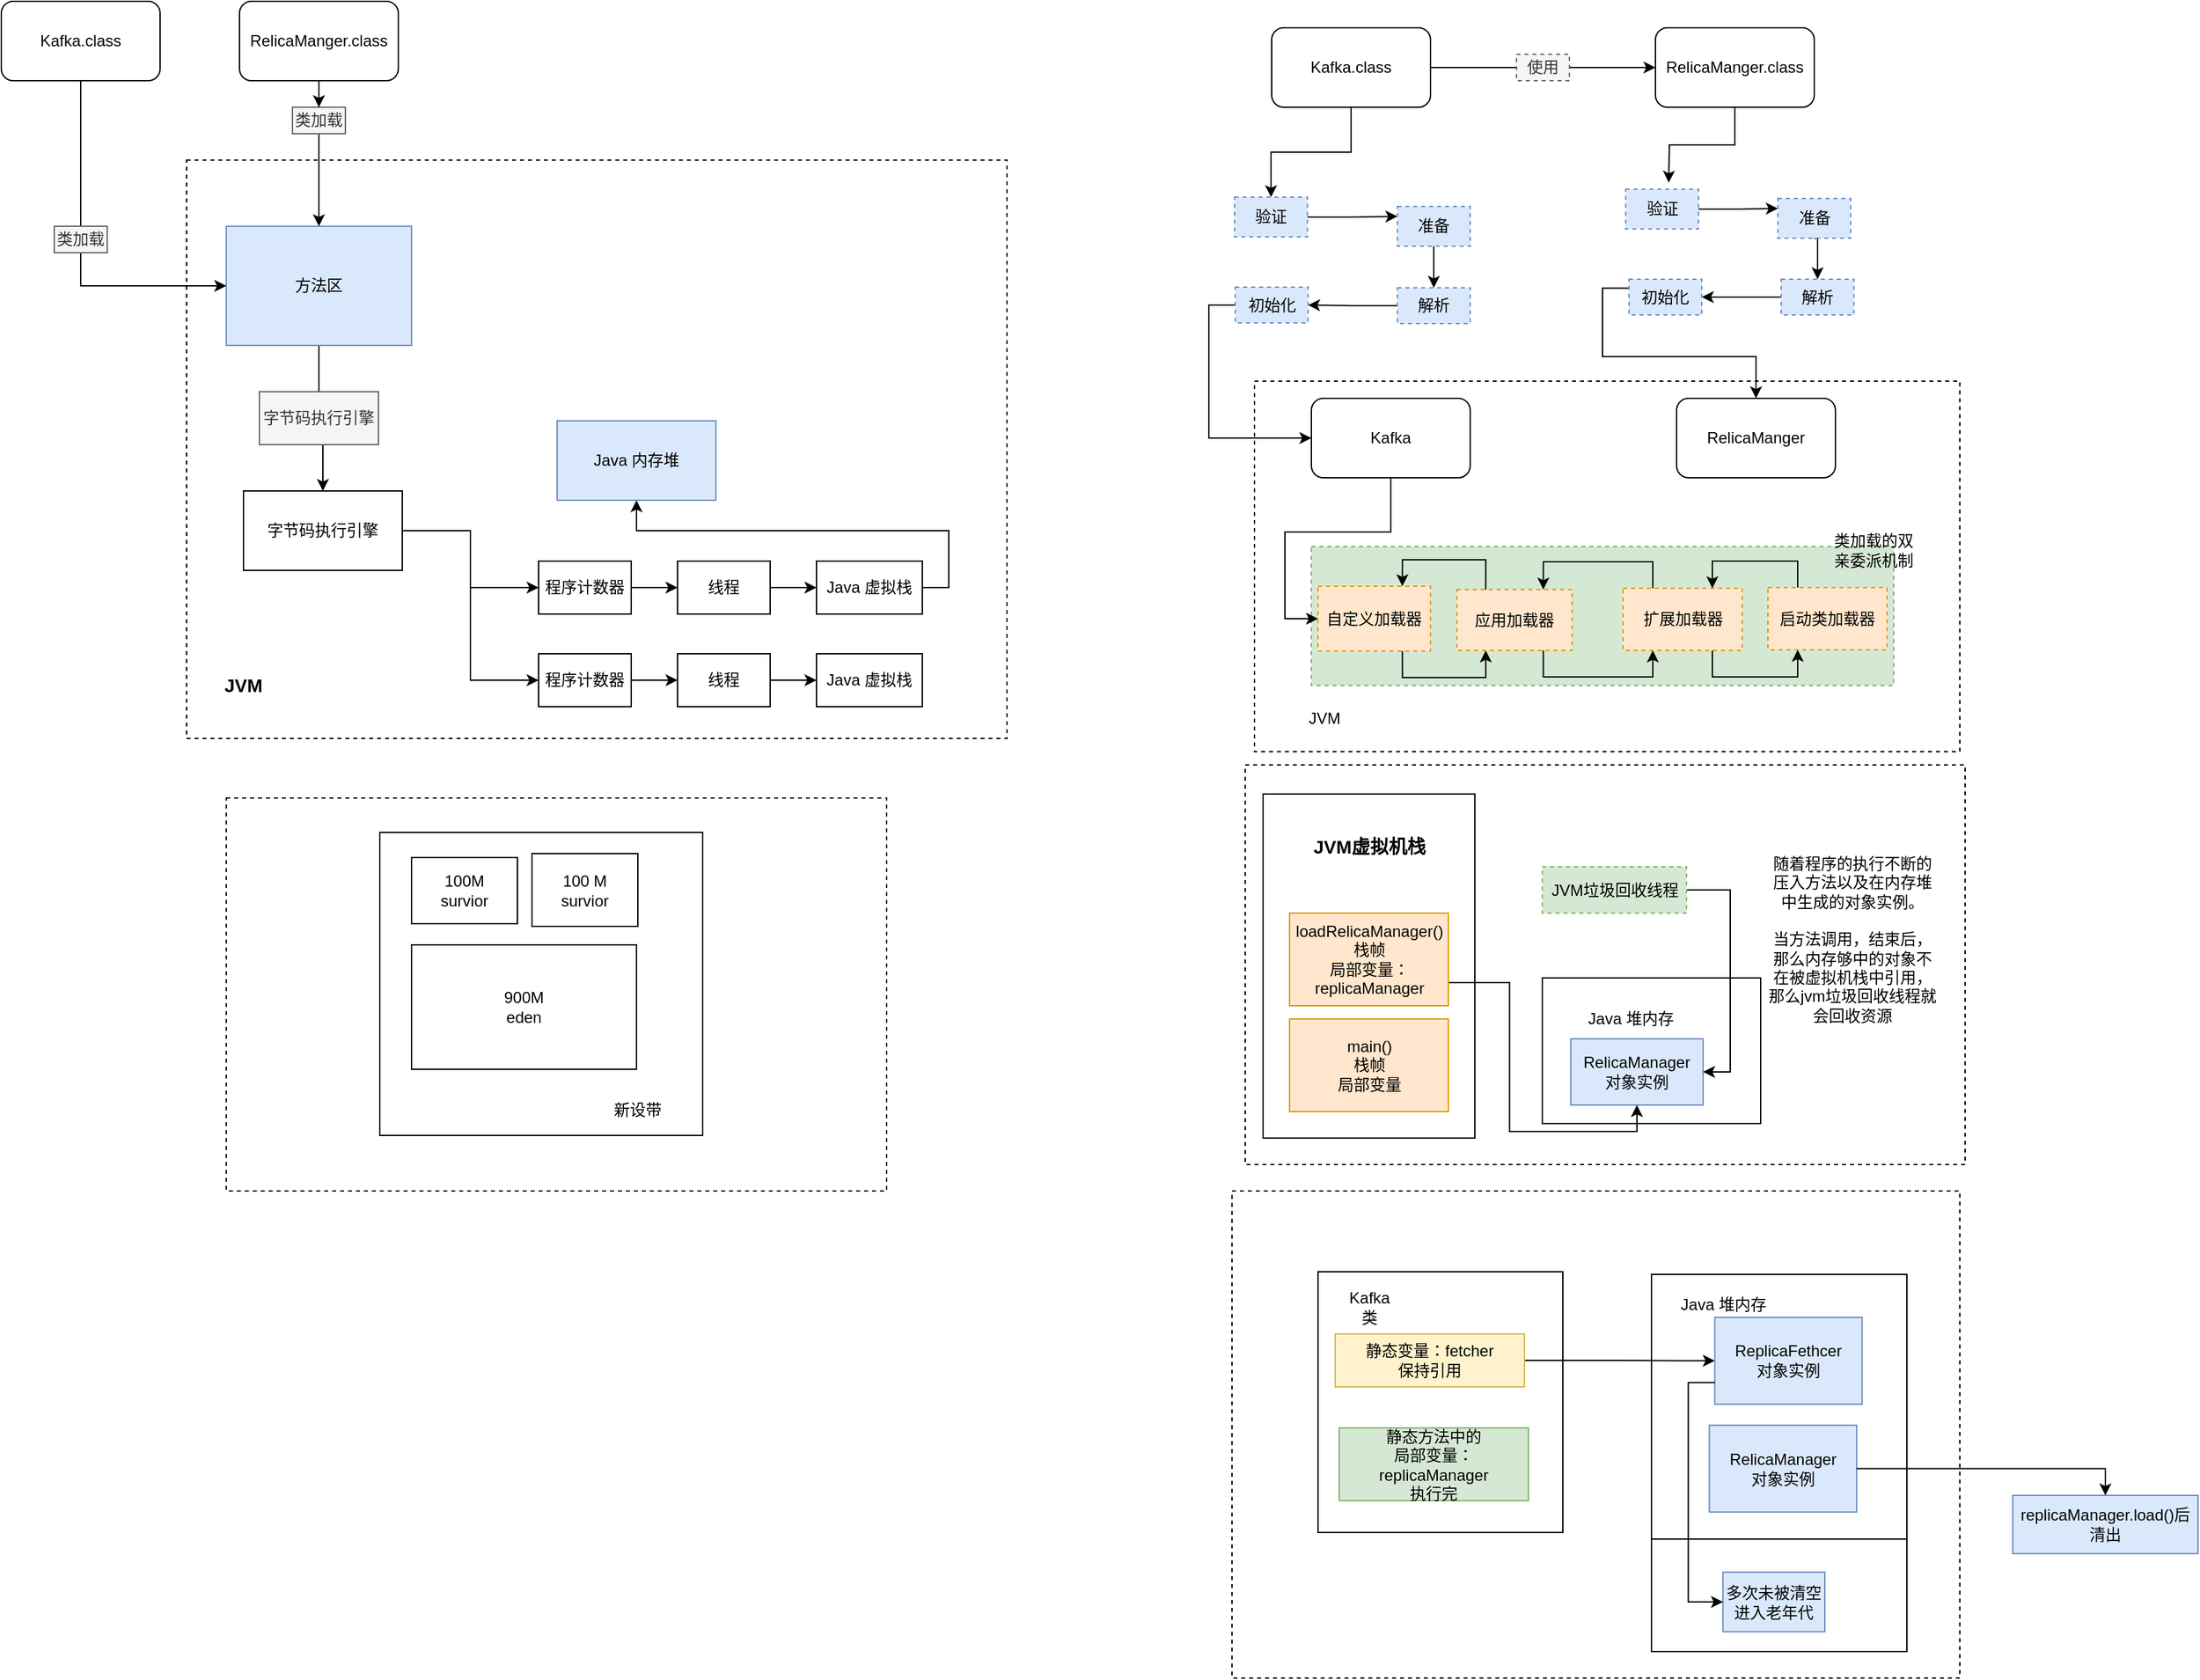 <mxfile pages="1" version="11.2.8" type="github"><diagram id="nuV3YyBKfKA6NCvVvVBF" name="Page-1"><mxGraphModel dx="935" dy="414" grid="1" gridSize="10" guides="1" tooltips="1" connect="1" arrows="1" fold="1" page="1" pageScale="1" pageWidth="827" pageHeight="1169" math="0" shadow="0"><root><mxCell id="0"/><mxCell id="1" parent="0"/><mxCell id="VSedIIYDRr0U9vCoaXdL-1" value="" style="rounded=0;whiteSpace=wrap;html=1;dashed=1;" vertex="1" parent="1"><mxGeometry x="980" y="962" width="550" height="368" as="geometry"/></mxCell><mxCell id="VSedIIYDRr0U9vCoaXdL-6" value="" style="rounded=0;whiteSpace=wrap;html=1;" vertex="1" parent="1"><mxGeometry x="1297" y="1025" width="193" height="200" as="geometry"/></mxCell><mxCell id="VSedIIYDRr0U9vCoaXdL-3" value="" style="rounded=0;whiteSpace=wrap;html=1;" vertex="1" parent="1"><mxGeometry x="1045" y="1023" width="185" height="197" as="geometry"/></mxCell><mxCell id="mIoYykTNzgDF6xmG_wsZ-85" value="" style="rounded=0;whiteSpace=wrap;html=1;dashed=1;" parent="1" vertex="1"><mxGeometry x="997" y="350" width="533" height="280" as="geometry"/></mxCell><mxCell id="mIoYykTNzgDF6xmG_wsZ-105" value="" style="rounded=0;whiteSpace=wrap;html=1;dashed=1;fillColor=#d5e8d4;strokeColor=#82b366;" parent="1" vertex="1"><mxGeometry x="1040" y="475" width="440" height="105" as="geometry"/></mxCell><mxCell id="mIoYykTNzgDF6xmG_wsZ-65" style="edgeStyle=orthogonalEdgeStyle;rounded=0;orthogonalLoop=1;jettySize=auto;html=1;exitX=1;exitY=0.5;exitDx=0;exitDy=0;" parent="1" source="mIoYykTNzgDF6xmG_wsZ-54" target="mIoYykTNzgDF6xmG_wsZ-55" edge="1"><mxGeometry relative="1" as="geometry"/></mxCell><mxCell id="mIoYykTNzgDF6xmG_wsZ-37" value="" style="rounded=0;whiteSpace=wrap;html=1;dashed=1;" parent="1" vertex="1"><mxGeometry x="990" y="640" width="544" height="302" as="geometry"/></mxCell><mxCell id="mIoYykTNzgDF6xmG_wsZ-43" value="" style="group" parent="1" vertex="1" connectable="0"><mxGeometry x="1213.5" y="802" width="165" height="110" as="geometry"/></mxCell><mxCell id="mIoYykTNzgDF6xmG_wsZ-34" value="" style="rounded=0;whiteSpace=wrap;html=1;" parent="mIoYykTNzgDF6xmG_wsZ-43" vertex="1"><mxGeometry x="1" y="-1" width="165" height="110" as="geometry"/></mxCell><mxCell id="mIoYykTNzgDF6xmG_wsZ-35" value="Java 堆内存" style="text;html=1;strokeColor=none;fillColor=none;align=center;verticalAlign=middle;whiteSpace=wrap;rounded=0;" parent="mIoYykTNzgDF6xmG_wsZ-43" vertex="1"><mxGeometry x="30" y="20" width="75" height="20" as="geometry"/></mxCell><mxCell id="mIoYykTNzgDF6xmG_wsZ-36" value="RelicaManager&lt;br&gt;对象实例" style="text;html=1;strokeColor=#6c8ebf;fillColor=#dae8fc;align=center;verticalAlign=middle;whiteSpace=wrap;rounded=0;" parent="mIoYykTNzgDF6xmG_wsZ-43" vertex="1"><mxGeometry x="22.5" y="45" width="100" height="50" as="geometry"/></mxCell><mxCell id="mIoYykTNzgDF6xmG_wsZ-1" value="" style="rounded=0;whiteSpace=wrap;html=1;dashed=1;" parent="1" vertex="1"><mxGeometry x="190" y="183" width="620" height="437" as="geometry"/></mxCell><mxCell id="mIoYykTNzgDF6xmG_wsZ-2" value="&lt;b&gt;&lt;font style=&quot;font-size: 14px&quot;&gt;JVM&lt;/font&gt;&lt;/b&gt;" style="text;html=1;strokeColor=none;fillColor=none;align=center;verticalAlign=middle;whiteSpace=wrap;rounded=0;" parent="1" vertex="1"><mxGeometry x="208" y="565" width="50" height="30" as="geometry"/></mxCell><mxCell id="mIoYykTNzgDF6xmG_wsZ-22" style="edgeStyle=orthogonalEdgeStyle;rounded=0;orthogonalLoop=1;jettySize=auto;html=1;exitX=0.5;exitY=1;exitDx=0;exitDy=0;entryX=0.5;entryY=0;entryDx=0;entryDy=0;" parent="1" source="mIoYykTNzgDF6xmG_wsZ-3" target="mIoYykTNzgDF6xmG_wsZ-4" edge="1"><mxGeometry relative="1" as="geometry"/></mxCell><mxCell id="mIoYykTNzgDF6xmG_wsZ-3" value="方法区" style="rounded=0;whiteSpace=wrap;html=1;fillColor=#dae8fc;strokeColor=#6c8ebf;" parent="1" vertex="1"><mxGeometry x="220" y="233" width="140" height="90" as="geometry"/></mxCell><mxCell id="mIoYykTNzgDF6xmG_wsZ-23" style="edgeStyle=orthogonalEdgeStyle;rounded=0;orthogonalLoop=1;jettySize=auto;html=1;exitX=1;exitY=0.5;exitDx=0;exitDy=0;entryX=0;entryY=0.5;entryDx=0;entryDy=0;" parent="1" source="mIoYykTNzgDF6xmG_wsZ-4" target="mIoYykTNzgDF6xmG_wsZ-5" edge="1"><mxGeometry relative="1" as="geometry"/></mxCell><mxCell id="mIoYykTNzgDF6xmG_wsZ-24" style="edgeStyle=orthogonalEdgeStyle;rounded=0;orthogonalLoop=1;jettySize=auto;html=1;exitX=1;exitY=0.5;exitDx=0;exitDy=0;entryX=0;entryY=0.5;entryDx=0;entryDy=0;" parent="1" source="mIoYykTNzgDF6xmG_wsZ-4" target="mIoYykTNzgDF6xmG_wsZ-6" edge="1"><mxGeometry relative="1" as="geometry"/></mxCell><mxCell id="mIoYykTNzgDF6xmG_wsZ-4" value="字节码执行引擎" style="rounded=0;whiteSpace=wrap;html=1;" parent="1" vertex="1"><mxGeometry x="233" y="433" width="120" height="60" as="geometry"/></mxCell><mxCell id="mIoYykTNzgDF6xmG_wsZ-25" style="edgeStyle=orthogonalEdgeStyle;rounded=0;orthogonalLoop=1;jettySize=auto;html=1;exitX=1;exitY=0.5;exitDx=0;exitDy=0;entryX=0;entryY=0.5;entryDx=0;entryDy=0;" parent="1" source="mIoYykTNzgDF6xmG_wsZ-5" target="mIoYykTNzgDF6xmG_wsZ-7" edge="1"><mxGeometry relative="1" as="geometry"/></mxCell><mxCell id="mIoYykTNzgDF6xmG_wsZ-5" value="程序计数器" style="rounded=0;whiteSpace=wrap;html=1;" parent="1" vertex="1"><mxGeometry x="456" y="486" width="70" height="40" as="geometry"/></mxCell><mxCell id="mIoYykTNzgDF6xmG_wsZ-27" style="edgeStyle=orthogonalEdgeStyle;rounded=0;orthogonalLoop=1;jettySize=auto;html=1;exitX=1;exitY=0.5;exitDx=0;exitDy=0;entryX=0;entryY=0.5;entryDx=0;entryDy=0;" parent="1" source="mIoYykTNzgDF6xmG_wsZ-6" target="mIoYykTNzgDF6xmG_wsZ-9" edge="1"><mxGeometry relative="1" as="geometry"/></mxCell><mxCell id="mIoYykTNzgDF6xmG_wsZ-6" value="程序计数器" style="rounded=0;whiteSpace=wrap;html=1;" parent="1" vertex="1"><mxGeometry x="456" y="556" width="70" height="40" as="geometry"/></mxCell><mxCell id="mIoYykTNzgDF6xmG_wsZ-26" style="edgeStyle=orthogonalEdgeStyle;rounded=0;orthogonalLoop=1;jettySize=auto;html=1;exitX=1;exitY=0.5;exitDx=0;exitDy=0;entryX=0;entryY=0.5;entryDx=0;entryDy=0;" parent="1" source="mIoYykTNzgDF6xmG_wsZ-7" target="mIoYykTNzgDF6xmG_wsZ-8" edge="1"><mxGeometry relative="1" as="geometry"/></mxCell><mxCell id="mIoYykTNzgDF6xmG_wsZ-7" value="线程" style="rounded=0;whiteSpace=wrap;html=1;" parent="1" vertex="1"><mxGeometry x="561" y="486" width="70" height="40" as="geometry"/></mxCell><mxCell id="mIoYykTNzgDF6xmG_wsZ-29" style="edgeStyle=orthogonalEdgeStyle;rounded=0;orthogonalLoop=1;jettySize=auto;html=1;exitX=1;exitY=0.5;exitDx=0;exitDy=0;entryX=0.5;entryY=1;entryDx=0;entryDy=0;" parent="1" source="mIoYykTNzgDF6xmG_wsZ-8" target="mIoYykTNzgDF6xmG_wsZ-11" edge="1"><mxGeometry relative="1" as="geometry"/></mxCell><mxCell id="mIoYykTNzgDF6xmG_wsZ-8" value="Java 虚拟栈" style="rounded=0;whiteSpace=wrap;html=1;" parent="1" vertex="1"><mxGeometry x="666" y="486" width="80" height="40" as="geometry"/></mxCell><mxCell id="mIoYykTNzgDF6xmG_wsZ-28" style="edgeStyle=orthogonalEdgeStyle;rounded=0;orthogonalLoop=1;jettySize=auto;html=1;exitX=1;exitY=0.5;exitDx=0;exitDy=0;entryX=0;entryY=0.5;entryDx=0;entryDy=0;" parent="1" source="mIoYykTNzgDF6xmG_wsZ-9" target="mIoYykTNzgDF6xmG_wsZ-10" edge="1"><mxGeometry relative="1" as="geometry"/></mxCell><mxCell id="mIoYykTNzgDF6xmG_wsZ-9" value="线程" style="rounded=0;whiteSpace=wrap;html=1;" parent="1" vertex="1"><mxGeometry x="561" y="556" width="70" height="40" as="geometry"/></mxCell><mxCell id="mIoYykTNzgDF6xmG_wsZ-10" value="Java 虚拟栈" style="rounded=0;whiteSpace=wrap;html=1;" parent="1" vertex="1"><mxGeometry x="666" y="556" width="80" height="40" as="geometry"/></mxCell><mxCell id="mIoYykTNzgDF6xmG_wsZ-11" value="Java 内存堆" style="rounded=0;whiteSpace=wrap;html=1;fillColor=#dae8fc;strokeColor=#6c8ebf;" parent="1" vertex="1"><mxGeometry x="470" y="380" width="120" height="60" as="geometry"/></mxCell><mxCell id="mIoYykTNzgDF6xmG_wsZ-14" style="edgeStyle=orthogonalEdgeStyle;rounded=0;orthogonalLoop=1;jettySize=auto;html=1;exitX=0.5;exitY=1;exitDx=0;exitDy=0;entryX=0;entryY=0.5;entryDx=0;entryDy=0;" parent="1" source="mIoYykTNzgDF6xmG_wsZ-12" target="mIoYykTNzgDF6xmG_wsZ-3" edge="1"><mxGeometry relative="1" as="geometry"/></mxCell><mxCell id="mIoYykTNzgDF6xmG_wsZ-12" value="Kafka.class" style="rounded=1;whiteSpace=wrap;html=1;" parent="1" vertex="1"><mxGeometry x="50" y="63" width="120" height="60" as="geometry"/></mxCell><mxCell id="mIoYykTNzgDF6xmG_wsZ-15" style="edgeStyle=orthogonalEdgeStyle;rounded=0;orthogonalLoop=1;jettySize=auto;html=1;exitX=0.5;exitY=1;exitDx=0;exitDy=0;" parent="1" source="mIoYykTNzgDF6xmG_wsZ-18" target="mIoYykTNzgDF6xmG_wsZ-3" edge="1"><mxGeometry relative="1" as="geometry"/></mxCell><mxCell id="mIoYykTNzgDF6xmG_wsZ-13" value="RelicaManger.class" style="rounded=1;whiteSpace=wrap;html=1;" parent="1" vertex="1"><mxGeometry x="230" y="63" width="120" height="60" as="geometry"/></mxCell><mxCell id="mIoYykTNzgDF6xmG_wsZ-17" value="类加载" style="text;html=1;align=center;verticalAlign=middle;whiteSpace=wrap;rounded=0;fillColor=#f5f5f5;strokeColor=#666666;fontColor=#333333;" parent="1" vertex="1"><mxGeometry x="90" y="233" width="40" height="20" as="geometry"/></mxCell><mxCell id="mIoYykTNzgDF6xmG_wsZ-18" value="类加载" style="text;html=1;align=center;verticalAlign=middle;whiteSpace=wrap;rounded=0;fillColor=#f5f5f5;strokeColor=#666666;fontColor=#333333;" parent="1" vertex="1"><mxGeometry x="270" y="143" width="40" height="20" as="geometry"/></mxCell><mxCell id="mIoYykTNzgDF6xmG_wsZ-20" style="edgeStyle=orthogonalEdgeStyle;rounded=0;orthogonalLoop=1;jettySize=auto;html=1;exitX=0.5;exitY=1;exitDx=0;exitDy=0;" parent="1" source="mIoYykTNzgDF6xmG_wsZ-13" target="mIoYykTNzgDF6xmG_wsZ-18" edge="1"><mxGeometry relative="1" as="geometry"><mxPoint x="290" y="123" as="sourcePoint"/><mxPoint x="290" y="233" as="targetPoint"/></mxGeometry></mxCell><mxCell id="mIoYykTNzgDF6xmG_wsZ-21" value="字节码执行引擎" style="text;html=1;strokeColor=#666666;fillColor=#f5f5f5;align=center;verticalAlign=middle;whiteSpace=wrap;rounded=0;fontColor=#333333;" parent="1" vertex="1"><mxGeometry x="245" y="358" width="90" height="40" as="geometry"/></mxCell><mxCell id="mIoYykTNzgDF6xmG_wsZ-31" value="" style="rounded=0;whiteSpace=wrap;html=1;" parent="1" vertex="1"><mxGeometry x="1003.5" y="662" width="160" height="260" as="geometry"/></mxCell><mxCell id="mIoYykTNzgDF6xmG_wsZ-39" style="edgeStyle=orthogonalEdgeStyle;rounded=0;orthogonalLoop=1;jettySize=auto;html=1;exitX=1;exitY=0.75;exitDx=0;exitDy=0;entryX=0.5;entryY=1;entryDx=0;entryDy=0;" parent="1" source="mIoYykTNzgDF6xmG_wsZ-32" target="mIoYykTNzgDF6xmG_wsZ-36" edge="1"><mxGeometry relative="1" as="geometry"/></mxCell><mxCell id="mIoYykTNzgDF6xmG_wsZ-32" value="loadRelicaManager()&lt;br&gt;栈帧&lt;br&gt;局部变量：replicaManager" style="text;html=1;strokeColor=#d79b00;fillColor=#ffe6cc;align=center;verticalAlign=middle;whiteSpace=wrap;rounded=0;" parent="1" vertex="1"><mxGeometry x="1023.5" y="752" width="120" height="70" as="geometry"/></mxCell><mxCell id="mIoYykTNzgDF6xmG_wsZ-33" value="main()&lt;br&gt;栈帧&lt;br&gt;局部变量" style="text;html=1;strokeColor=#d79b00;fillColor=#ffe6cc;align=center;verticalAlign=middle;whiteSpace=wrap;rounded=0;" parent="1" vertex="1"><mxGeometry x="1023.5" y="832" width="120" height="70" as="geometry"/></mxCell><mxCell id="mIoYykTNzgDF6xmG_wsZ-46" style="edgeStyle=orthogonalEdgeStyle;rounded=0;orthogonalLoop=1;jettySize=auto;html=1;entryX=1;entryY=0.5;entryDx=0;entryDy=0;" parent="1" source="mIoYykTNzgDF6xmG_wsZ-44" target="mIoYykTNzgDF6xmG_wsZ-36" edge="1"><mxGeometry relative="1" as="geometry"><Array as="points"><mxPoint x="1356.5" y="735"/><mxPoint x="1356.5" y="872"/></Array></mxGeometry></mxCell><mxCell id="mIoYykTNzgDF6xmG_wsZ-44" value="JVM垃圾回收线程" style="text;html=1;strokeColor=#82b366;fillColor=#d5e8d4;align=center;verticalAlign=middle;whiteSpace=wrap;rounded=0;dashed=1;" parent="1" vertex="1"><mxGeometry x="1214.5" y="717" width="109" height="35" as="geometry"/></mxCell><mxCell id="mIoYykTNzgDF6xmG_wsZ-49" value="随着程序的执行不断的压入方法以及在内存堆中生成的对象实例。&lt;br&gt;&lt;br&gt;当方法调用，结束后，那么内存够中的对象不在被虚拟机栈中引用，那么jvm垃圾回收线程就会回收资源" style="text;html=1;strokeColor=none;fillColor=none;align=center;verticalAlign=middle;whiteSpace=wrap;rounded=0;dashed=1;" parent="1" vertex="1"><mxGeometry x="1383.5" y="682" width="130" height="180" as="geometry"/></mxCell><mxCell id="mIoYykTNzgDF6xmG_wsZ-52" value="&lt;b&gt;&lt;font style=&quot;font-size: 14px&quot;&gt;JVM虚拟机栈&lt;/font&gt;&lt;/b&gt;" style="text;html=1;strokeColor=none;fillColor=none;align=center;verticalAlign=middle;whiteSpace=wrap;rounded=0;dashed=1;" parent="1" vertex="1"><mxGeometry x="1038.5" y="684.5" width="90" height="35" as="geometry"/></mxCell><mxCell id="mIoYykTNzgDF6xmG_wsZ-67" style="edgeStyle=orthogonalEdgeStyle;rounded=0;orthogonalLoop=1;jettySize=auto;html=1;exitX=0.5;exitY=1;exitDx=0;exitDy=0;entryX=0.5;entryY=0;entryDx=0;entryDy=0;" parent="1" source="mIoYykTNzgDF6xmG_wsZ-54" target="mIoYykTNzgDF6xmG_wsZ-57" edge="1"><mxGeometry relative="1" as="geometry"/></mxCell><mxCell id="mIoYykTNzgDF6xmG_wsZ-54" value="Kafka.class" style="rounded=1;whiteSpace=wrap;html=1;" parent="1" vertex="1"><mxGeometry x="1010" y="83" width="120" height="60" as="geometry"/></mxCell><mxCell id="mIoYykTNzgDF6xmG_wsZ-84" style="edgeStyle=orthogonalEdgeStyle;rounded=0;orthogonalLoop=1;jettySize=auto;html=1;exitX=0.5;exitY=1;exitDx=0;exitDy=0;" parent="1" source="mIoYykTNzgDF6xmG_wsZ-55" edge="1"><mxGeometry relative="1" as="geometry"><mxPoint x="1310" y="200" as="targetPoint"/></mxGeometry></mxCell><mxCell id="mIoYykTNzgDF6xmG_wsZ-55" value="RelicaManger.class" style="rounded=1;whiteSpace=wrap;html=1;" parent="1" vertex="1"><mxGeometry x="1300" y="83" width="120" height="60" as="geometry"/></mxCell><mxCell id="mIoYykTNzgDF6xmG_wsZ-69" style="edgeStyle=orthogonalEdgeStyle;rounded=0;orthogonalLoop=1;jettySize=auto;html=1;exitX=1;exitY=0.5;exitDx=0;exitDy=0;entryX=0;entryY=0.25;entryDx=0;entryDy=0;" parent="1" source="mIoYykTNzgDF6xmG_wsZ-57" target="mIoYykTNzgDF6xmG_wsZ-61" edge="1"><mxGeometry relative="1" as="geometry"/></mxCell><mxCell id="mIoYykTNzgDF6xmG_wsZ-57" value="验证" style="text;html=1;strokeColor=#6c8ebf;fillColor=#dae8fc;align=center;verticalAlign=middle;whiteSpace=wrap;rounded=0;dashed=1;" parent="1" vertex="1"><mxGeometry x="982" y="211" width="55" height="30" as="geometry"/></mxCell><mxCell id="mIoYykTNzgDF6xmG_wsZ-70" style="edgeStyle=orthogonalEdgeStyle;rounded=0;orthogonalLoop=1;jettySize=auto;html=1;exitX=0.5;exitY=1;exitDx=0;exitDy=0;entryX=0.5;entryY=0;entryDx=0;entryDy=0;" parent="1" source="mIoYykTNzgDF6xmG_wsZ-61" target="mIoYykTNzgDF6xmG_wsZ-62" edge="1"><mxGeometry relative="1" as="geometry"/></mxCell><mxCell id="mIoYykTNzgDF6xmG_wsZ-61" value="准备" style="text;html=1;strokeColor=#6c8ebf;fillColor=#dae8fc;align=center;verticalAlign=middle;whiteSpace=wrap;rounded=0;dashed=1;" parent="1" vertex="1"><mxGeometry x="1105" y="218" width="55" height="30" as="geometry"/></mxCell><mxCell id="mIoYykTNzgDF6xmG_wsZ-73" style="edgeStyle=orthogonalEdgeStyle;rounded=0;orthogonalLoop=1;jettySize=auto;html=1;exitX=0;exitY=0.5;exitDx=0;exitDy=0;" parent="1" source="mIoYykTNzgDF6xmG_wsZ-62" target="mIoYykTNzgDF6xmG_wsZ-63" edge="1"><mxGeometry relative="1" as="geometry"/></mxCell><mxCell id="mIoYykTNzgDF6xmG_wsZ-62" value="解析" style="text;html=1;strokeColor=#6c8ebf;fillColor=#dae8fc;align=center;verticalAlign=middle;whiteSpace=wrap;rounded=0;dashed=1;" parent="1" vertex="1"><mxGeometry x="1105" y="279.5" width="55" height="27" as="geometry"/></mxCell><mxCell id="mIoYykTNzgDF6xmG_wsZ-89" style="edgeStyle=orthogonalEdgeStyle;rounded=0;orthogonalLoop=1;jettySize=auto;html=1;exitX=0;exitY=0.5;exitDx=0;exitDy=0;entryX=0;entryY=0.5;entryDx=0;entryDy=0;" parent="1" source="mIoYykTNzgDF6xmG_wsZ-63" target="mIoYykTNzgDF6xmG_wsZ-87" edge="1"><mxGeometry relative="1" as="geometry"><mxPoint x="1030" y="380" as="targetPoint"/></mxGeometry></mxCell><mxCell id="mIoYykTNzgDF6xmG_wsZ-63" value="初始化" style="text;html=1;strokeColor=#6c8ebf;fillColor=#dae8fc;align=center;verticalAlign=middle;whiteSpace=wrap;rounded=0;dashed=1;" parent="1" vertex="1"><mxGeometry x="982.5" y="279" width="55" height="27" as="geometry"/></mxCell><mxCell id="mIoYykTNzgDF6xmG_wsZ-64" value="使用" style="text;html=1;align=center;verticalAlign=middle;whiteSpace=wrap;rounded=0;dashed=1;fillColor=#f5f5f5;strokeColor=#666666;fontColor=#333333;" parent="1" vertex="1"><mxGeometry x="1195" y="103" width="40" height="20" as="geometry"/></mxCell><mxCell id="mIoYykTNzgDF6xmG_wsZ-77" style="edgeStyle=orthogonalEdgeStyle;rounded=0;orthogonalLoop=1;jettySize=auto;html=1;exitX=1;exitY=0.5;exitDx=0;exitDy=0;entryX=0;entryY=0.25;entryDx=0;entryDy=0;" parent="1" source="mIoYykTNzgDF6xmG_wsZ-78" target="mIoYykTNzgDF6xmG_wsZ-80" edge="1"><mxGeometry relative="1" as="geometry"/></mxCell><mxCell id="mIoYykTNzgDF6xmG_wsZ-78" value="验证" style="text;html=1;strokeColor=#6c8ebf;fillColor=#dae8fc;align=center;verticalAlign=middle;whiteSpace=wrap;rounded=0;dashed=1;" parent="1" vertex="1"><mxGeometry x="1277.5" y="205" width="55" height="30" as="geometry"/></mxCell><mxCell id="mIoYykTNzgDF6xmG_wsZ-79" style="edgeStyle=orthogonalEdgeStyle;rounded=0;orthogonalLoop=1;jettySize=auto;html=1;exitX=0.5;exitY=1;exitDx=0;exitDy=0;entryX=0.5;entryY=0;entryDx=0;entryDy=0;" parent="1" source="mIoYykTNzgDF6xmG_wsZ-80" target="mIoYykTNzgDF6xmG_wsZ-82" edge="1"><mxGeometry relative="1" as="geometry"/></mxCell><mxCell id="mIoYykTNzgDF6xmG_wsZ-80" value="准备" style="text;html=1;strokeColor=#6c8ebf;fillColor=#dae8fc;align=center;verticalAlign=middle;whiteSpace=wrap;rounded=0;dashed=1;" parent="1" vertex="1"><mxGeometry x="1392.5" y="212" width="55" height="30" as="geometry"/></mxCell><mxCell id="mIoYykTNzgDF6xmG_wsZ-81" style="edgeStyle=orthogonalEdgeStyle;rounded=0;orthogonalLoop=1;jettySize=auto;html=1;exitX=0;exitY=0.5;exitDx=0;exitDy=0;" parent="1" source="mIoYykTNzgDF6xmG_wsZ-82" target="mIoYykTNzgDF6xmG_wsZ-83" edge="1"><mxGeometry relative="1" as="geometry"/></mxCell><mxCell id="mIoYykTNzgDF6xmG_wsZ-82" value="解析" style="text;html=1;strokeColor=#6c8ebf;fillColor=#dae8fc;align=center;verticalAlign=middle;whiteSpace=wrap;rounded=0;dashed=1;" parent="1" vertex="1"><mxGeometry x="1395" y="273" width="55" height="27" as="geometry"/></mxCell><mxCell id="mIoYykTNzgDF6xmG_wsZ-90" style="edgeStyle=orthogonalEdgeStyle;rounded=0;orthogonalLoop=1;jettySize=auto;html=1;exitX=0;exitY=0.25;exitDx=0;exitDy=0;" parent="1" source="mIoYykTNzgDF6xmG_wsZ-83" target="mIoYykTNzgDF6xmG_wsZ-88" edge="1"><mxGeometry relative="1" as="geometry"/></mxCell><mxCell id="mIoYykTNzgDF6xmG_wsZ-83" value="初始化" style="text;html=1;strokeColor=#6c8ebf;fillColor=#dae8fc;align=center;verticalAlign=middle;whiteSpace=wrap;rounded=0;dashed=1;" parent="1" vertex="1"><mxGeometry x="1280" y="273" width="55" height="27" as="geometry"/></mxCell><mxCell id="mIoYykTNzgDF6xmG_wsZ-97" style="edgeStyle=orthogonalEdgeStyle;rounded=0;orthogonalLoop=1;jettySize=auto;html=1;exitX=0.5;exitY=1;exitDx=0;exitDy=0;entryX=0;entryY=0.5;entryDx=0;entryDy=0;" parent="1" source="mIoYykTNzgDF6xmG_wsZ-87" target="mIoYykTNzgDF6xmG_wsZ-91" edge="1"><mxGeometry relative="1" as="geometry"/></mxCell><mxCell id="mIoYykTNzgDF6xmG_wsZ-87" value="Kafka" style="rounded=1;whiteSpace=wrap;html=1;" parent="1" vertex="1"><mxGeometry x="1040" y="363" width="120" height="60" as="geometry"/></mxCell><mxCell id="mIoYykTNzgDF6xmG_wsZ-88" value="RelicaManger" style="rounded=1;whiteSpace=wrap;html=1;" parent="1" vertex="1"><mxGeometry x="1316" y="363" width="120" height="60" as="geometry"/></mxCell><mxCell id="mIoYykTNzgDF6xmG_wsZ-99" style="edgeStyle=orthogonalEdgeStyle;rounded=0;orthogonalLoop=1;jettySize=auto;html=1;exitX=0.75;exitY=1;exitDx=0;exitDy=0;entryX=0.25;entryY=1;entryDx=0;entryDy=0;" parent="1" source="mIoYykTNzgDF6xmG_wsZ-91" target="mIoYykTNzgDF6xmG_wsZ-92" edge="1"><mxGeometry relative="1" as="geometry"/></mxCell><mxCell id="mIoYykTNzgDF6xmG_wsZ-91" value="自定义加载器" style="rounded=0;whiteSpace=wrap;html=1;dashed=1;fillColor=#ffe6cc;strokeColor=#d79b00;" parent="1" vertex="1"><mxGeometry x="1045" y="505" width="85" height="49" as="geometry"/></mxCell><mxCell id="mIoYykTNzgDF6xmG_wsZ-100" style="edgeStyle=orthogonalEdgeStyle;rounded=0;orthogonalLoop=1;jettySize=auto;html=1;exitX=0.75;exitY=1;exitDx=0;exitDy=0;entryX=0.25;entryY=1;entryDx=0;entryDy=0;" parent="1" source="mIoYykTNzgDF6xmG_wsZ-92" target="mIoYykTNzgDF6xmG_wsZ-93" edge="1"><mxGeometry relative="1" as="geometry"/></mxCell><mxCell id="mIoYykTNzgDF6xmG_wsZ-104" style="edgeStyle=orthogonalEdgeStyle;rounded=0;orthogonalLoop=1;jettySize=auto;html=1;exitX=0.25;exitY=0;exitDx=0;exitDy=0;entryX=0.75;entryY=0;entryDx=0;entryDy=0;" parent="1" source="mIoYykTNzgDF6xmG_wsZ-92" target="mIoYykTNzgDF6xmG_wsZ-91" edge="1"><mxGeometry relative="1" as="geometry"/></mxCell><mxCell id="mIoYykTNzgDF6xmG_wsZ-92" value="应用加载器" style="rounded=0;whiteSpace=wrap;html=1;dashed=1;fillColor=#ffe6cc;strokeColor=#d79b00;" parent="1" vertex="1"><mxGeometry x="1150" y="507.5" width="87" height="46" as="geometry"/></mxCell><mxCell id="mIoYykTNzgDF6xmG_wsZ-101" style="edgeStyle=orthogonalEdgeStyle;rounded=0;orthogonalLoop=1;jettySize=auto;html=1;exitX=0.75;exitY=1;exitDx=0;exitDy=0;entryX=0.25;entryY=1;entryDx=0;entryDy=0;" parent="1" source="mIoYykTNzgDF6xmG_wsZ-93" target="mIoYykTNzgDF6xmG_wsZ-94" edge="1"><mxGeometry relative="1" as="geometry"/></mxCell><mxCell id="mIoYykTNzgDF6xmG_wsZ-103" style="edgeStyle=orthogonalEdgeStyle;rounded=0;orthogonalLoop=1;jettySize=auto;html=1;exitX=0.25;exitY=0;exitDx=0;exitDy=0;entryX=0.75;entryY=0;entryDx=0;entryDy=0;" parent="1" source="mIoYykTNzgDF6xmG_wsZ-93" target="mIoYykTNzgDF6xmG_wsZ-92" edge="1"><mxGeometry relative="1" as="geometry"/></mxCell><mxCell id="mIoYykTNzgDF6xmG_wsZ-93" value="扩展加载器" style="rounded=0;whiteSpace=wrap;html=1;dashed=1;fillColor=#ffe6cc;strokeColor=#d79b00;" parent="1" vertex="1"><mxGeometry x="1275.5" y="506.5" width="90" height="47" as="geometry"/></mxCell><mxCell id="mIoYykTNzgDF6xmG_wsZ-102" style="edgeStyle=orthogonalEdgeStyle;rounded=0;orthogonalLoop=1;jettySize=auto;html=1;exitX=0.25;exitY=0;exitDx=0;exitDy=0;entryX=0.75;entryY=0;entryDx=0;entryDy=0;" parent="1" source="mIoYykTNzgDF6xmG_wsZ-94" target="mIoYykTNzgDF6xmG_wsZ-93" edge="1"><mxGeometry relative="1" as="geometry"/></mxCell><mxCell id="mIoYykTNzgDF6xmG_wsZ-94" value="启动类加载器" style="rounded=0;whiteSpace=wrap;html=1;dashed=1;fillColor=#ffe6cc;strokeColor=#d79b00;" parent="1" vertex="1"><mxGeometry x="1385" y="506" width="90" height="47" as="geometry"/></mxCell><mxCell id="mIoYykTNzgDF6xmG_wsZ-95" value="JVM" style="text;html=1;strokeColor=none;fillColor=none;align=center;verticalAlign=middle;whiteSpace=wrap;rounded=0;dashed=1;" parent="1" vertex="1"><mxGeometry x="1030" y="595" width="40" height="20" as="geometry"/></mxCell><mxCell id="mIoYykTNzgDF6xmG_wsZ-106" value="类加载的双亲委派机制" style="text;html=1;strokeColor=none;fillColor=none;align=center;verticalAlign=middle;whiteSpace=wrap;rounded=0;dashed=1;" parent="1" vertex="1"><mxGeometry x="1430" y="463" width="70" height="30" as="geometry"/></mxCell><mxCell id="VSedIIYDRr0U9vCoaXdL-12" style="edgeStyle=orthogonalEdgeStyle;rounded=0;orthogonalLoop=1;jettySize=auto;html=1;exitX=1;exitY=0.5;exitDx=0;exitDy=0;" edge="1" parent="1" source="VSedIIYDRr0U9vCoaXdL-2" target="VSedIIYDRr0U9vCoaXdL-9"><mxGeometry relative="1" as="geometry"/></mxCell><mxCell id="VSedIIYDRr0U9vCoaXdL-2" value="静态变量：fetcher&lt;br&gt;保持引用" style="rounded=0;whiteSpace=wrap;html=1;fillColor=#fff2cc;strokeColor=#d6b656;" vertex="1" parent="1"><mxGeometry x="1058" y="1070" width="143" height="40" as="geometry"/></mxCell><mxCell id="VSedIIYDRr0U9vCoaXdL-4" value="静态方法中的&lt;br&gt;局部变量：replicaManager&lt;br&gt;执行完&lt;br&gt;" style="rounded=0;whiteSpace=wrap;html=1;fillColor=#d5e8d4;strokeColor=#82b366;" vertex="1" parent="1"><mxGeometry x="1061" y="1141" width="143" height="55" as="geometry"/></mxCell><mxCell id="VSedIIYDRr0U9vCoaXdL-5" value="" style="group" vertex="1" connectable="0" parent="1"><mxGeometry x="1300" y="1030" width="200" height="200" as="geometry"/></mxCell><mxCell id="VSedIIYDRr0U9vCoaXdL-7" value="Java 堆内存" style="text;html=1;strokeColor=none;fillColor=none;align=center;verticalAlign=middle;whiteSpace=wrap;rounded=0;" vertex="1" parent="VSedIIYDRr0U9vCoaXdL-5"><mxGeometry x="5.663" y="-0.19" width="90.909" height="36.364" as="geometry"/></mxCell><mxCell id="VSedIIYDRr0U9vCoaXdL-8" value="RelicaManager&lt;br&gt;对象实例" style="text;html=1;strokeColor=#6c8ebf;fillColor=#dae8fc;align=center;verticalAlign=middle;whiteSpace=wrap;rounded=0;" vertex="1" parent="VSedIIYDRr0U9vCoaXdL-5"><mxGeometry x="40.722" y="108.995" width="111.34" height="65.608" as="geometry"/></mxCell><mxCell id="VSedIIYDRr0U9vCoaXdL-9" value="ReplicaFethcer&lt;br&gt;对象实例" style="text;html=1;strokeColor=#6c8ebf;fillColor=#dae8fc;align=center;verticalAlign=middle;whiteSpace=wrap;rounded=0;" vertex="1" parent="VSedIIYDRr0U9vCoaXdL-5"><mxGeometry x="44.845" y="27.513" width="111.34" height="65.608" as="geometry"/></mxCell><mxCell id="VSedIIYDRr0U9vCoaXdL-11" value="Kafka类" style="text;html=1;strokeColor=none;fillColor=none;align=center;verticalAlign=middle;whiteSpace=wrap;rounded=0;" vertex="1" parent="1"><mxGeometry x="1064" y="1040" width="40" height="20" as="geometry"/></mxCell><mxCell id="VSedIIYDRr0U9vCoaXdL-14" value="replicaManager.load()后清出" style="text;html=1;strokeColor=#6c8ebf;fillColor=#dae8fc;align=center;verticalAlign=middle;whiteSpace=wrap;rounded=0;" vertex="1" parent="1"><mxGeometry x="1570" y="1192" width="140" height="44" as="geometry"/></mxCell><mxCell id="VSedIIYDRr0U9vCoaXdL-16" style="edgeStyle=orthogonalEdgeStyle;rounded=0;orthogonalLoop=1;jettySize=auto;html=1;exitX=1;exitY=0.5;exitDx=0;exitDy=0;entryX=0.5;entryY=0;entryDx=0;entryDy=0;" edge="1" parent="1" source="VSedIIYDRr0U9vCoaXdL-8" target="VSedIIYDRr0U9vCoaXdL-14"><mxGeometry relative="1" as="geometry"/></mxCell><mxCell id="VSedIIYDRr0U9vCoaXdL-18" value="" style="rounded=0;whiteSpace=wrap;html=1;" vertex="1" parent="1"><mxGeometry x="1297" y="1225" width="193" height="85" as="geometry"/></mxCell><mxCell id="VSedIIYDRr0U9vCoaXdL-23" value="多次未被清空进入老年代" style="text;html=1;strokeColor=#6c8ebf;fillColor=#dae8fc;align=center;verticalAlign=middle;whiteSpace=wrap;rounded=0;" vertex="1" parent="1"><mxGeometry x="1351" y="1250" width="77" height="45" as="geometry"/></mxCell><mxCell id="VSedIIYDRr0U9vCoaXdL-24" style="edgeStyle=orthogonalEdgeStyle;rounded=0;orthogonalLoop=1;jettySize=auto;html=1;exitX=0;exitY=0.75;exitDx=0;exitDy=0;entryX=0;entryY=0.5;entryDx=0;entryDy=0;" edge="1" parent="1" source="VSedIIYDRr0U9vCoaXdL-9" target="VSedIIYDRr0U9vCoaXdL-23"><mxGeometry relative="1" as="geometry"/></mxCell><mxCell id="VSedIIYDRr0U9vCoaXdL-25" value="" style="rounded=0;whiteSpace=wrap;html=1;dashed=1;" vertex="1" parent="1"><mxGeometry x="220" y="665" width="499" height="297" as="geometry"/></mxCell><mxCell id="VSedIIYDRr0U9vCoaXdL-26" value="" style="rounded=0;whiteSpace=wrap;html=1;" vertex="1" parent="1"><mxGeometry x="336" y="691" width="244" height="229" as="geometry"/></mxCell><mxCell id="VSedIIYDRr0U9vCoaXdL-27" value="900M&lt;br&gt;eden" style="rounded=0;whiteSpace=wrap;html=1;" vertex="1" parent="1"><mxGeometry x="360" y="776" width="170" height="94" as="geometry"/></mxCell><mxCell id="VSedIIYDRr0U9vCoaXdL-28" value="100M&lt;br&gt;survior" style="rounded=0;whiteSpace=wrap;html=1;" vertex="1" parent="1"><mxGeometry x="360" y="710" width="80" height="50" as="geometry"/></mxCell><mxCell id="VSedIIYDRr0U9vCoaXdL-29" value="100 M&lt;br&gt;survior" style="rounded=0;whiteSpace=wrap;html=1;" vertex="1" parent="1"><mxGeometry x="451" y="707" width="80" height="55" as="geometry"/></mxCell><mxCell id="VSedIIYDRr0U9vCoaXdL-30" value="新设带" style="text;html=1;strokeColor=none;fillColor=none;align=center;verticalAlign=middle;whiteSpace=wrap;rounded=0;" vertex="1" parent="1"><mxGeometry x="511" y="891" width="40" height="20" as="geometry"/></mxCell></root></mxGraphModel></diagram></mxfile>